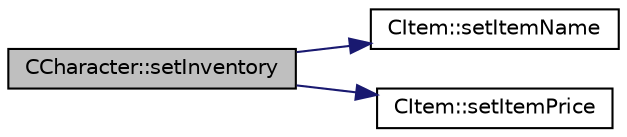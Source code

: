 digraph "CCharacter::setInventory"
{
  bgcolor="transparent";
  edge [fontname="Helvetica",fontsize="10",labelfontname="Helvetica",labelfontsize="10"];
  node [fontname="Helvetica",fontsize="10",shape=record];
  rankdir="LR";
  Node1 [label="CCharacter::setInventory",height=0.2,width=0.4,color="black", fillcolor="grey75", style="filled", fontcolor="black"];
  Node1 -> Node2 [color="midnightblue",fontsize="10",style="solid",fontname="Helvetica"];
  Node2 [label="CItem::setItemName",height=0.2,width=0.4,color="black",URL="$classCItem.html#a975d9577390871458fea4a2fdfaeaec3"];
  Node1 -> Node3 [color="midnightblue",fontsize="10",style="solid",fontname="Helvetica"];
  Node3 [label="CItem::setItemPrice",height=0.2,width=0.4,color="black",URL="$classCItem.html#a9e9fee7fd5d46738fdfc65c330abbf08"];
}
